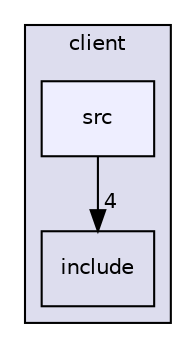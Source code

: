 digraph "client/src" {
  compound=true
  node [ fontsize="10", fontname="Helvetica"];
  edge [ labelfontsize="10", labelfontname="Helvetica"];
  subgraph clusterdir_db3a54907829b36871118d03417739cd {
    graph [ bgcolor="#ddddee", pencolor="black", label="client" fontname="Helvetica", fontsize="10", URL="dir_db3a54907829b36871118d03417739cd.html"]
  dir_5c23080e296bbe846f4ed2d01d7b595d [shape=box label="include" URL="dir_5c23080e296bbe846f4ed2d01d7b595d.html"];
  dir_b565d458ba0ce2faccd0ea2cd60c04eb [shape=box, label="src", style="filled", fillcolor="#eeeeff", pencolor="black", URL="dir_b565d458ba0ce2faccd0ea2cd60c04eb.html"];
  }
  dir_b565d458ba0ce2faccd0ea2cd60c04eb->dir_5c23080e296bbe846f4ed2d01d7b595d [headlabel="4", labeldistance=1.5 headhref="dir_000002_000001.html"];
}
